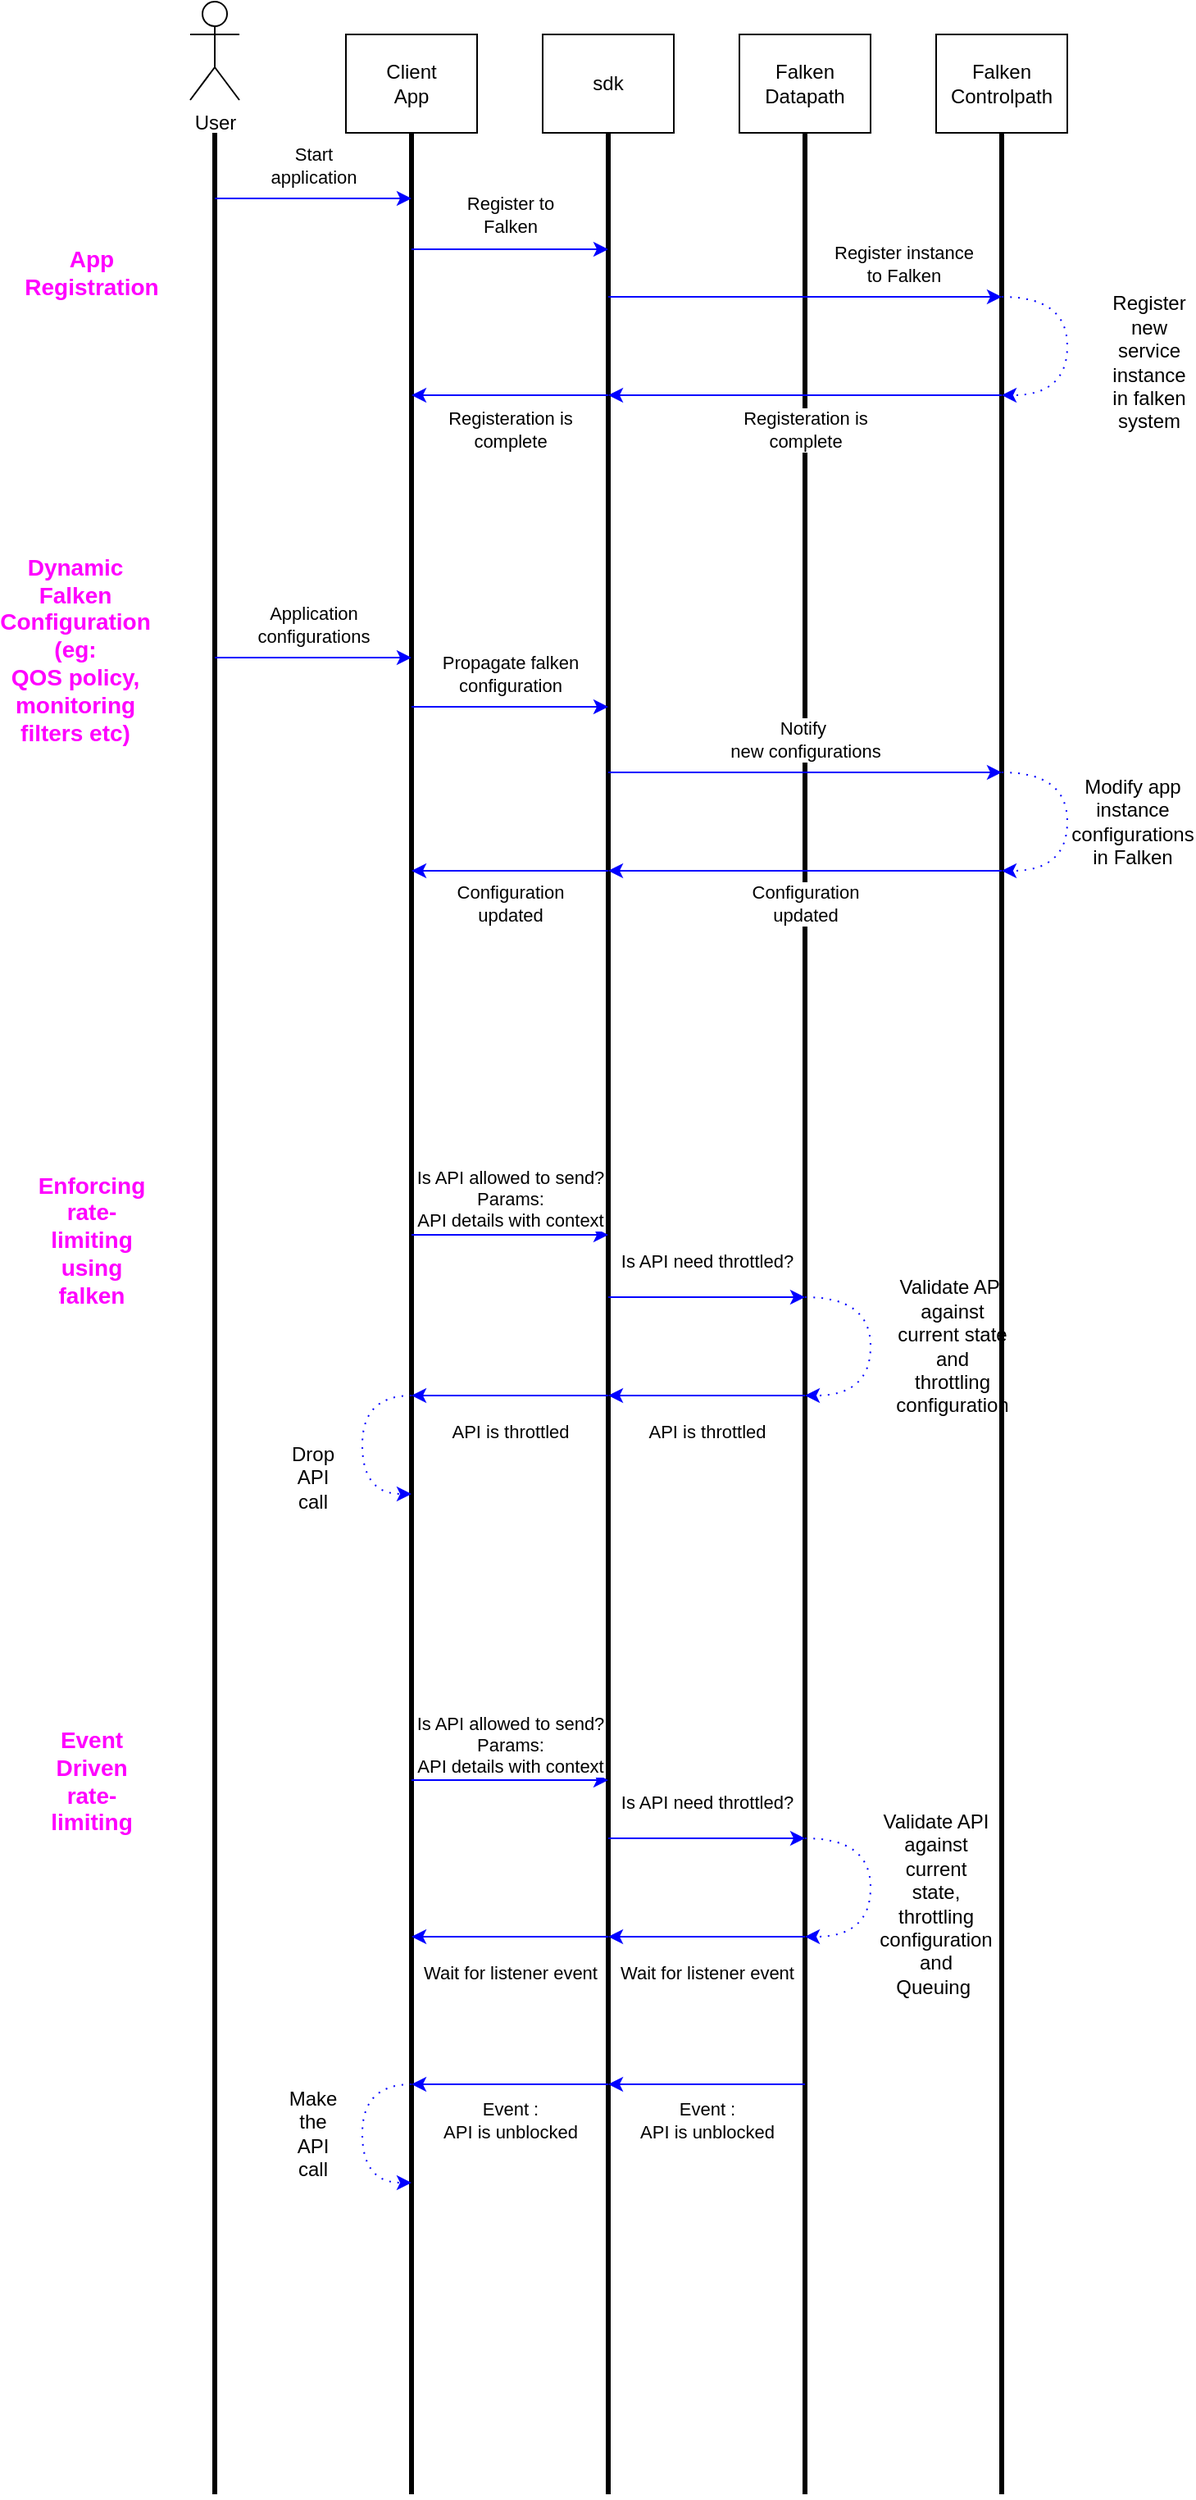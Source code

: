 <mxfile version="13.10.8" type="github">
  <diagram id="VsD32Yqnd9QGwdsxf9Xg" name="Page-1">
    <mxGraphModel dx="1360" dy="745" grid="1" gridSize="10" guides="1" tooltips="1" connect="1" arrows="1" fold="1" page="1" pageScale="1" pageWidth="850" pageHeight="1100" math="0" shadow="0">
      <root>
        <mxCell id="0" />
        <mxCell id="1" parent="0" />
        <mxCell id="_Ieq1ObKjWpfHSGJmK0j-1" value="Client&lt;br&gt;App" style="rounded=0;whiteSpace=wrap;html=1;" vertex="1" parent="1">
          <mxGeometry x="240" y="60" width="80" height="60" as="geometry" />
        </mxCell>
        <mxCell id="_Ieq1ObKjWpfHSGJmK0j-2" value="sdk" style="rounded=0;whiteSpace=wrap;html=1;" vertex="1" parent="1">
          <mxGeometry x="360" y="60" width="80" height="60" as="geometry" />
        </mxCell>
        <mxCell id="_Ieq1ObKjWpfHSGJmK0j-3" value="Falken Datapath" style="rounded=0;whiteSpace=wrap;html=1;" vertex="1" parent="1">
          <mxGeometry x="480" y="60" width="80" height="60" as="geometry" />
        </mxCell>
        <mxCell id="_Ieq1ObKjWpfHSGJmK0j-4" value="Falken&lt;br&gt;Controlpath" style="rounded=0;whiteSpace=wrap;html=1;" vertex="1" parent="1">
          <mxGeometry x="600" y="60" width="80" height="60" as="geometry" />
        </mxCell>
        <mxCell id="_Ieq1ObKjWpfHSGJmK0j-7" value="User" style="shape=umlActor;verticalLabelPosition=bottom;verticalAlign=top;html=1;outlineConnect=0;" vertex="1" parent="1">
          <mxGeometry x="145" y="40" width="30" height="60" as="geometry" />
        </mxCell>
        <mxCell id="_Ieq1ObKjWpfHSGJmK0j-10" value="" style="endArrow=none;html=1;strokeWidth=3;" edge="1" parent="1">
          <mxGeometry width="50" height="50" relative="1" as="geometry">
            <mxPoint x="160" y="1560" as="sourcePoint" />
            <mxPoint x="160" y="120" as="targetPoint" />
          </mxGeometry>
        </mxCell>
        <mxCell id="_Ieq1ObKjWpfHSGJmK0j-11" value="" style="endArrow=none;html=1;strokeWidth=3;" edge="1" parent="1">
          <mxGeometry width="50" height="50" relative="1" as="geometry">
            <mxPoint x="280" y="1560" as="sourcePoint" />
            <mxPoint x="280" y="120" as="targetPoint" />
          </mxGeometry>
        </mxCell>
        <mxCell id="_Ieq1ObKjWpfHSGJmK0j-12" value="" style="endArrow=none;html=1;strokeWidth=3;entryX=0.5;entryY=1;entryDx=0;entryDy=0;" edge="1" parent="1" target="_Ieq1ObKjWpfHSGJmK0j-2">
          <mxGeometry width="50" height="50" relative="1" as="geometry">
            <mxPoint x="400" y="1560" as="sourcePoint" />
            <mxPoint x="180" y="140" as="targetPoint" />
          </mxGeometry>
        </mxCell>
        <mxCell id="_Ieq1ObKjWpfHSGJmK0j-13" value="" style="endArrow=none;html=1;strokeWidth=3;entryX=0.5;entryY=1;entryDx=0;entryDy=0;" edge="1" parent="1" target="_Ieq1ObKjWpfHSGJmK0j-3">
          <mxGeometry width="50" height="50" relative="1" as="geometry">
            <mxPoint x="520" y="1560" as="sourcePoint" />
            <mxPoint x="190" y="150" as="targetPoint" />
          </mxGeometry>
        </mxCell>
        <mxCell id="_Ieq1ObKjWpfHSGJmK0j-14" value="" style="endArrow=none;html=1;strokeWidth=3;entryX=0.5;entryY=1;entryDx=0;entryDy=0;" edge="1" parent="1" target="_Ieq1ObKjWpfHSGJmK0j-4">
          <mxGeometry width="50" height="50" relative="1" as="geometry">
            <mxPoint x="640" y="1560" as="sourcePoint" />
            <mxPoint x="200" y="160" as="targetPoint" />
          </mxGeometry>
        </mxCell>
        <mxCell id="_Ieq1ObKjWpfHSGJmK0j-15" value="Start&lt;br&gt;application" style="endArrow=classic;html=1;strokeWidth=1;strokeColor=#0000FF;" edge="1" parent="1">
          <mxGeometry y="20" width="50" height="50" relative="1" as="geometry">
            <mxPoint x="160" y="160" as="sourcePoint" />
            <mxPoint x="280" y="160" as="targetPoint" />
            <mxPoint as="offset" />
          </mxGeometry>
        </mxCell>
        <mxCell id="_Ieq1ObKjWpfHSGJmK0j-16" value="Register to&lt;br&gt;Falken" style="endArrow=classic;html=1;strokeWidth=1;strokeColor=#0000FF;" edge="1" parent="1">
          <mxGeometry y="21" width="50" height="50" relative="1" as="geometry">
            <mxPoint x="280" y="191" as="sourcePoint" />
            <mxPoint x="400" y="191" as="targetPoint" />
            <mxPoint as="offset" />
          </mxGeometry>
        </mxCell>
        <mxCell id="_Ieq1ObKjWpfHSGJmK0j-18" value="Register instance&lt;br&gt;to Falken" style="endArrow=classic;html=1;strokeWidth=1;strokeColor=#0000FF;" edge="1" parent="1">
          <mxGeometry x="0.5" y="20" width="50" height="50" relative="1" as="geometry">
            <mxPoint x="400" y="220" as="sourcePoint" />
            <mxPoint x="640" y="220" as="targetPoint" />
            <mxPoint as="offset" />
          </mxGeometry>
        </mxCell>
        <mxCell id="_Ieq1ObKjWpfHSGJmK0j-20" value="" style="endArrow=classic;html=1;strokeColor=#0000FF;strokeWidth=1;edgeStyle=orthogonalEdgeStyle;curved=1;dashed=1;dashPattern=1 4;" edge="1" parent="1">
          <mxGeometry width="50" height="50" relative="1" as="geometry">
            <mxPoint x="640" y="220" as="sourcePoint" />
            <mxPoint x="640" y="280" as="targetPoint" />
            <Array as="points">
              <mxPoint x="680" y="220" />
              <mxPoint x="680" y="280" />
            </Array>
          </mxGeometry>
        </mxCell>
        <mxCell id="_Ieq1ObKjWpfHSGJmK0j-21" value="Modify app instance configurations in Falken" style="text;html=1;strokeColor=none;fillColor=none;align=center;verticalAlign=middle;whiteSpace=wrap;rounded=0;" vertex="1" parent="1">
          <mxGeometry x="700" y="530" width="40" height="20" as="geometry" />
        </mxCell>
        <mxCell id="_Ieq1ObKjWpfHSGJmK0j-22" value="Registeration is&lt;br&gt;complete" style="endArrow=classic;html=1;strokeWidth=1;strokeColor=#0000FF;" edge="1" parent="1">
          <mxGeometry y="21" width="50" height="50" relative="1" as="geometry">
            <mxPoint x="640" y="280" as="sourcePoint" />
            <mxPoint x="400" y="280" as="targetPoint" />
            <mxPoint as="offset" />
          </mxGeometry>
        </mxCell>
        <mxCell id="_Ieq1ObKjWpfHSGJmK0j-29" value="&lt;font style=&quot;font-size: 14px&quot;&gt;&lt;b&gt;App Registration&lt;/b&gt;&lt;/font&gt;" style="text;html=1;strokeColor=none;fillColor=none;align=center;verticalAlign=middle;whiteSpace=wrap;rounded=0;fontColor=#FF00FF;" vertex="1" parent="1">
          <mxGeometry x="50" y="180" width="70" height="50" as="geometry" />
        </mxCell>
        <mxCell id="_Ieq1ObKjWpfHSGJmK0j-30" value="&lt;span style=&quot;font-size: 14px&quot;&gt;&lt;b&gt;Dynamic Falken Configuration&lt;br&gt;(eg:&lt;br&gt;QOS policy, monitoring filters etc)&lt;br&gt;&lt;/b&gt;&lt;/span&gt;" style="text;html=1;strokeColor=none;fillColor=none;align=center;verticalAlign=middle;whiteSpace=wrap;rounded=0;fontColor=#FF00FF;" vertex="1" parent="1">
          <mxGeometry x="40" y="410" width="70" height="50" as="geometry" />
        </mxCell>
        <mxCell id="_Ieq1ObKjWpfHSGJmK0j-31" value="Application&lt;br&gt;configurations" style="endArrow=classic;html=1;strokeWidth=1;strokeColor=#0000FF;" edge="1" parent="1">
          <mxGeometry y="20" width="50" height="50" relative="1" as="geometry">
            <mxPoint x="160" y="440" as="sourcePoint" />
            <mxPoint x="280" y="440" as="targetPoint" />
            <mxPoint as="offset" />
          </mxGeometry>
        </mxCell>
        <mxCell id="_Ieq1ObKjWpfHSGJmK0j-32" value="Propagate falken&lt;br&gt;configuration" style="endArrow=classic;html=1;strokeWidth=1;strokeColor=#0000FF;" edge="1" parent="1">
          <mxGeometry y="20" width="50" height="50" relative="1" as="geometry">
            <mxPoint x="280" y="470" as="sourcePoint" />
            <mxPoint x="400" y="470" as="targetPoint" />
            <mxPoint as="offset" />
          </mxGeometry>
        </mxCell>
        <mxCell id="_Ieq1ObKjWpfHSGJmK0j-33" value="Notify&amp;nbsp;&lt;br&gt;new configurations" style="endArrow=classic;html=1;strokeWidth=1;strokeColor=#0000FF;" edge="1" parent="1">
          <mxGeometry y="20" width="50" height="50" relative="1" as="geometry">
            <mxPoint x="400" y="510" as="sourcePoint" />
            <mxPoint x="640" y="510" as="targetPoint" />
            <mxPoint as="offset" />
          </mxGeometry>
        </mxCell>
        <mxCell id="_Ieq1ObKjWpfHSGJmK0j-34" value="" style="endArrow=classic;html=1;strokeColor=#0000FF;strokeWidth=1;edgeStyle=orthogonalEdgeStyle;curved=1;dashed=1;dashPattern=1 4;" edge="1" parent="1">
          <mxGeometry width="50" height="50" relative="1" as="geometry">
            <mxPoint x="640" y="510" as="sourcePoint" />
            <mxPoint x="640" y="570" as="targetPoint" />
            <Array as="points">
              <mxPoint x="680" y="510" />
              <mxPoint x="680" y="570" />
            </Array>
          </mxGeometry>
        </mxCell>
        <mxCell id="_Ieq1ObKjWpfHSGJmK0j-35" value="Register new service instance in falken system" style="text;html=1;strokeColor=none;fillColor=none;align=center;verticalAlign=middle;whiteSpace=wrap;rounded=0;" vertex="1" parent="1">
          <mxGeometry x="710" y="250" width="40" height="20" as="geometry" />
        </mxCell>
        <mxCell id="_Ieq1ObKjWpfHSGJmK0j-37" value="Configuration&lt;br&gt;updated" style="endArrow=classic;html=1;strokeWidth=1;strokeColor=#0000FF;" edge="1" parent="1">
          <mxGeometry y="20" width="50" height="50" relative="1" as="geometry">
            <mxPoint x="640" y="570" as="sourcePoint" />
            <mxPoint x="400" y="570" as="targetPoint" />
            <mxPoint as="offset" />
          </mxGeometry>
        </mxCell>
        <mxCell id="_Ieq1ObKjWpfHSGJmK0j-38" value="Registeration is&lt;br&gt;complete" style="endArrow=classic;html=1;strokeWidth=1;strokeColor=#0000FF;" edge="1" parent="1">
          <mxGeometry y="21" width="50" height="50" relative="1" as="geometry">
            <mxPoint x="400" y="280" as="sourcePoint" />
            <mxPoint x="280" y="280" as="targetPoint" />
            <mxPoint as="offset" />
          </mxGeometry>
        </mxCell>
        <mxCell id="_Ieq1ObKjWpfHSGJmK0j-39" value="Configuration&lt;br&gt;updated" style="endArrow=classic;html=1;strokeWidth=1;strokeColor=#0000FF;" edge="1" parent="1">
          <mxGeometry y="20" width="50" height="50" relative="1" as="geometry">
            <mxPoint x="400" y="570" as="sourcePoint" />
            <mxPoint x="280" y="570" as="targetPoint" />
            <mxPoint as="offset" />
          </mxGeometry>
        </mxCell>
        <mxCell id="_Ieq1ObKjWpfHSGJmK0j-40" value="&lt;span style=&quot;font-size: 14px&quot;&gt;&lt;b&gt;Enforcing rate-limiting using falken&lt;br&gt;&lt;/b&gt;&lt;/span&gt;" style="text;html=1;strokeColor=none;fillColor=none;align=center;verticalAlign=middle;whiteSpace=wrap;rounded=0;fontColor=#FF00FF;" vertex="1" parent="1">
          <mxGeometry x="50" y="770" width="70" height="50" as="geometry" />
        </mxCell>
        <mxCell id="_Ieq1ObKjWpfHSGJmK0j-41" value="Is API allowed to send?&lt;br&gt;Params:&lt;br&gt;API details with context" style="endArrow=classic;html=1;strokeWidth=1;strokeColor=#0000FF;" edge="1" parent="1">
          <mxGeometry y="22" width="50" height="50" relative="1" as="geometry">
            <mxPoint x="280" y="792" as="sourcePoint" />
            <mxPoint x="400" y="792" as="targetPoint" />
            <mxPoint as="offset" />
          </mxGeometry>
        </mxCell>
        <mxCell id="_Ieq1ObKjWpfHSGJmK0j-42" value="Is API need throttled?" style="endArrow=classic;html=1;strokeWidth=1;strokeColor=#0000FF;" edge="1" parent="1">
          <mxGeometry y="22" width="50" height="50" relative="1" as="geometry">
            <mxPoint x="400" y="830" as="sourcePoint" />
            <mxPoint x="520" y="830" as="targetPoint" />
            <mxPoint as="offset" />
          </mxGeometry>
        </mxCell>
        <mxCell id="_Ieq1ObKjWpfHSGJmK0j-43" value="" style="endArrow=classic;html=1;strokeColor=#0000FF;strokeWidth=1;edgeStyle=orthogonalEdgeStyle;curved=1;dashed=1;dashPattern=1 4;" edge="1" parent="1">
          <mxGeometry width="50" height="50" relative="1" as="geometry">
            <mxPoint x="520" y="830" as="sourcePoint" />
            <mxPoint x="520" y="890" as="targetPoint" />
            <Array as="points">
              <mxPoint x="560" y="830" />
              <mxPoint x="560" y="890" />
            </Array>
          </mxGeometry>
        </mxCell>
        <mxCell id="_Ieq1ObKjWpfHSGJmK0j-44" value="Validate API against current state and throttling configuration" style="text;html=1;strokeColor=none;fillColor=none;align=center;verticalAlign=middle;whiteSpace=wrap;rounded=0;" vertex="1" parent="1">
          <mxGeometry x="590" y="850" width="40" height="20" as="geometry" />
        </mxCell>
        <mxCell id="_Ieq1ObKjWpfHSGJmK0j-45" value="API is throttled" style="endArrow=classic;html=1;strokeWidth=1;strokeColor=#0000FF;" edge="1" parent="1">
          <mxGeometry y="22" width="50" height="50" relative="1" as="geometry">
            <mxPoint x="520" y="890" as="sourcePoint" />
            <mxPoint x="400" y="890" as="targetPoint" />
            <mxPoint as="offset" />
          </mxGeometry>
        </mxCell>
        <mxCell id="_Ieq1ObKjWpfHSGJmK0j-46" value="API is throttled" style="endArrow=classic;html=1;strokeWidth=1;strokeColor=#0000FF;" edge="1" parent="1">
          <mxGeometry y="22" width="50" height="50" relative="1" as="geometry">
            <mxPoint x="400" y="890" as="sourcePoint" />
            <mxPoint x="280" y="890" as="targetPoint" />
            <mxPoint as="offset" />
          </mxGeometry>
        </mxCell>
        <mxCell id="_Ieq1ObKjWpfHSGJmK0j-47" value="" style="endArrow=classic;html=1;strokeColor=#0000FF;strokeWidth=1;edgeStyle=orthogonalEdgeStyle;curved=1;dashed=1;dashPattern=1 4;" edge="1" parent="1">
          <mxGeometry width="50" height="50" relative="1" as="geometry">
            <mxPoint x="280" y="890" as="sourcePoint" />
            <mxPoint x="280" y="950" as="targetPoint" />
            <Array as="points">
              <mxPoint x="250" y="890" />
              <mxPoint x="250" y="950" />
            </Array>
          </mxGeometry>
        </mxCell>
        <mxCell id="_Ieq1ObKjWpfHSGJmK0j-49" value="Make the API call" style="text;html=1;strokeColor=none;fillColor=none;align=center;verticalAlign=middle;whiteSpace=wrap;rounded=0;" vertex="1" parent="1">
          <mxGeometry x="200" y="1330" width="40" height="20" as="geometry" />
        </mxCell>
        <mxCell id="_Ieq1ObKjWpfHSGJmK0j-50" value="&lt;span style=&quot;font-size: 14px&quot;&gt;&lt;b&gt;Event Driven rate-limiting&lt;br&gt;&lt;/b&gt;&lt;/span&gt;" style="text;html=1;strokeColor=none;fillColor=none;align=center;verticalAlign=middle;whiteSpace=wrap;rounded=0;fontColor=#FF00FF;" vertex="1" parent="1">
          <mxGeometry x="50" y="1100" width="70" height="50" as="geometry" />
        </mxCell>
        <mxCell id="_Ieq1ObKjWpfHSGJmK0j-52" value="Is API allowed to send?&lt;br&gt;Params:&lt;br&gt;API details with context" style="endArrow=classic;html=1;strokeWidth=1;strokeColor=#0000FF;" edge="1" parent="1">
          <mxGeometry y="22" width="50" height="50" relative="1" as="geometry">
            <mxPoint x="280" y="1124.5" as="sourcePoint" />
            <mxPoint x="400" y="1124.5" as="targetPoint" />
            <mxPoint as="offset" />
          </mxGeometry>
        </mxCell>
        <mxCell id="_Ieq1ObKjWpfHSGJmK0j-53" value="Is API need throttled?" style="endArrow=classic;html=1;strokeWidth=1;strokeColor=#0000FF;" edge="1" parent="1">
          <mxGeometry y="22" width="50" height="50" relative="1" as="geometry">
            <mxPoint x="400" y="1160" as="sourcePoint" />
            <mxPoint x="520" y="1160" as="targetPoint" />
            <mxPoint as="offset" />
          </mxGeometry>
        </mxCell>
        <mxCell id="_Ieq1ObKjWpfHSGJmK0j-54" value="" style="endArrow=classic;html=1;strokeColor=#0000FF;strokeWidth=1;edgeStyle=orthogonalEdgeStyle;curved=1;dashed=1;dashPattern=1 4;" edge="1" parent="1">
          <mxGeometry width="50" height="50" relative="1" as="geometry">
            <mxPoint x="520" y="1160" as="sourcePoint" />
            <mxPoint x="520" y="1220" as="targetPoint" />
            <Array as="points">
              <mxPoint x="560" y="1160" />
              <mxPoint x="560" y="1220" />
            </Array>
          </mxGeometry>
        </mxCell>
        <mxCell id="_Ieq1ObKjWpfHSGJmK0j-57" value="Validate API against current state, throttling configuration and Queuing&amp;nbsp;" style="text;html=1;strokeColor=none;fillColor=none;align=center;verticalAlign=middle;whiteSpace=wrap;rounded=0;" vertex="1" parent="1">
          <mxGeometry x="580" y="1190" width="40" height="20" as="geometry" />
        </mxCell>
        <mxCell id="_Ieq1ObKjWpfHSGJmK0j-60" value="Wait for listener event" style="endArrow=classic;html=1;strokeWidth=1;strokeColor=#0000FF;" edge="1" parent="1">
          <mxGeometry y="22" width="50" height="50" relative="1" as="geometry">
            <mxPoint x="520" y="1220" as="sourcePoint" />
            <mxPoint x="400" y="1220" as="targetPoint" />
            <mxPoint as="offset" />
          </mxGeometry>
        </mxCell>
        <mxCell id="_Ieq1ObKjWpfHSGJmK0j-61" value="Wait for listener event" style="endArrow=classic;html=1;strokeWidth=1;strokeColor=#0000FF;" edge="1" parent="1">
          <mxGeometry y="22" width="50" height="50" relative="1" as="geometry">
            <mxPoint x="400" y="1220" as="sourcePoint" />
            <mxPoint x="280" y="1220" as="targetPoint" />
            <mxPoint as="offset" />
          </mxGeometry>
        </mxCell>
        <mxCell id="_Ieq1ObKjWpfHSGJmK0j-62" value="Event : &lt;br&gt;API is unblocked" style="endArrow=classic;html=1;strokeWidth=1;strokeColor=#0000FF;" edge="1" parent="1">
          <mxGeometry y="22" width="50" height="50" relative="1" as="geometry">
            <mxPoint x="520" y="1310" as="sourcePoint" />
            <mxPoint x="400" y="1310" as="targetPoint" />
            <mxPoint as="offset" />
          </mxGeometry>
        </mxCell>
        <mxCell id="_Ieq1ObKjWpfHSGJmK0j-63" value="Event : &lt;br&gt;API is unblocked" style="endArrow=classic;html=1;strokeWidth=1;strokeColor=#0000FF;" edge="1" parent="1">
          <mxGeometry y="22" width="50" height="50" relative="1" as="geometry">
            <mxPoint x="400" y="1310" as="sourcePoint" />
            <mxPoint x="280" y="1310" as="targetPoint" />
            <mxPoint as="offset" />
          </mxGeometry>
        </mxCell>
        <mxCell id="_Ieq1ObKjWpfHSGJmK0j-64" value="" style="endArrow=classic;html=1;strokeColor=#0000FF;strokeWidth=1;edgeStyle=orthogonalEdgeStyle;curved=1;dashed=1;dashPattern=1 4;" edge="1" parent="1">
          <mxGeometry width="50" height="50" relative="1" as="geometry">
            <mxPoint x="280" y="1310" as="sourcePoint" />
            <mxPoint x="280" y="1370" as="targetPoint" />
            <Array as="points">
              <mxPoint x="250" y="1310" />
              <mxPoint x="250" y="1370" />
            </Array>
          </mxGeometry>
        </mxCell>
        <mxCell id="_Ieq1ObKjWpfHSGJmK0j-65" value="Drop API call" style="text;html=1;strokeColor=none;fillColor=none;align=center;verticalAlign=middle;whiteSpace=wrap;rounded=0;" vertex="1" parent="1">
          <mxGeometry x="200" y="930" width="40" height="20" as="geometry" />
        </mxCell>
      </root>
    </mxGraphModel>
  </diagram>
</mxfile>
